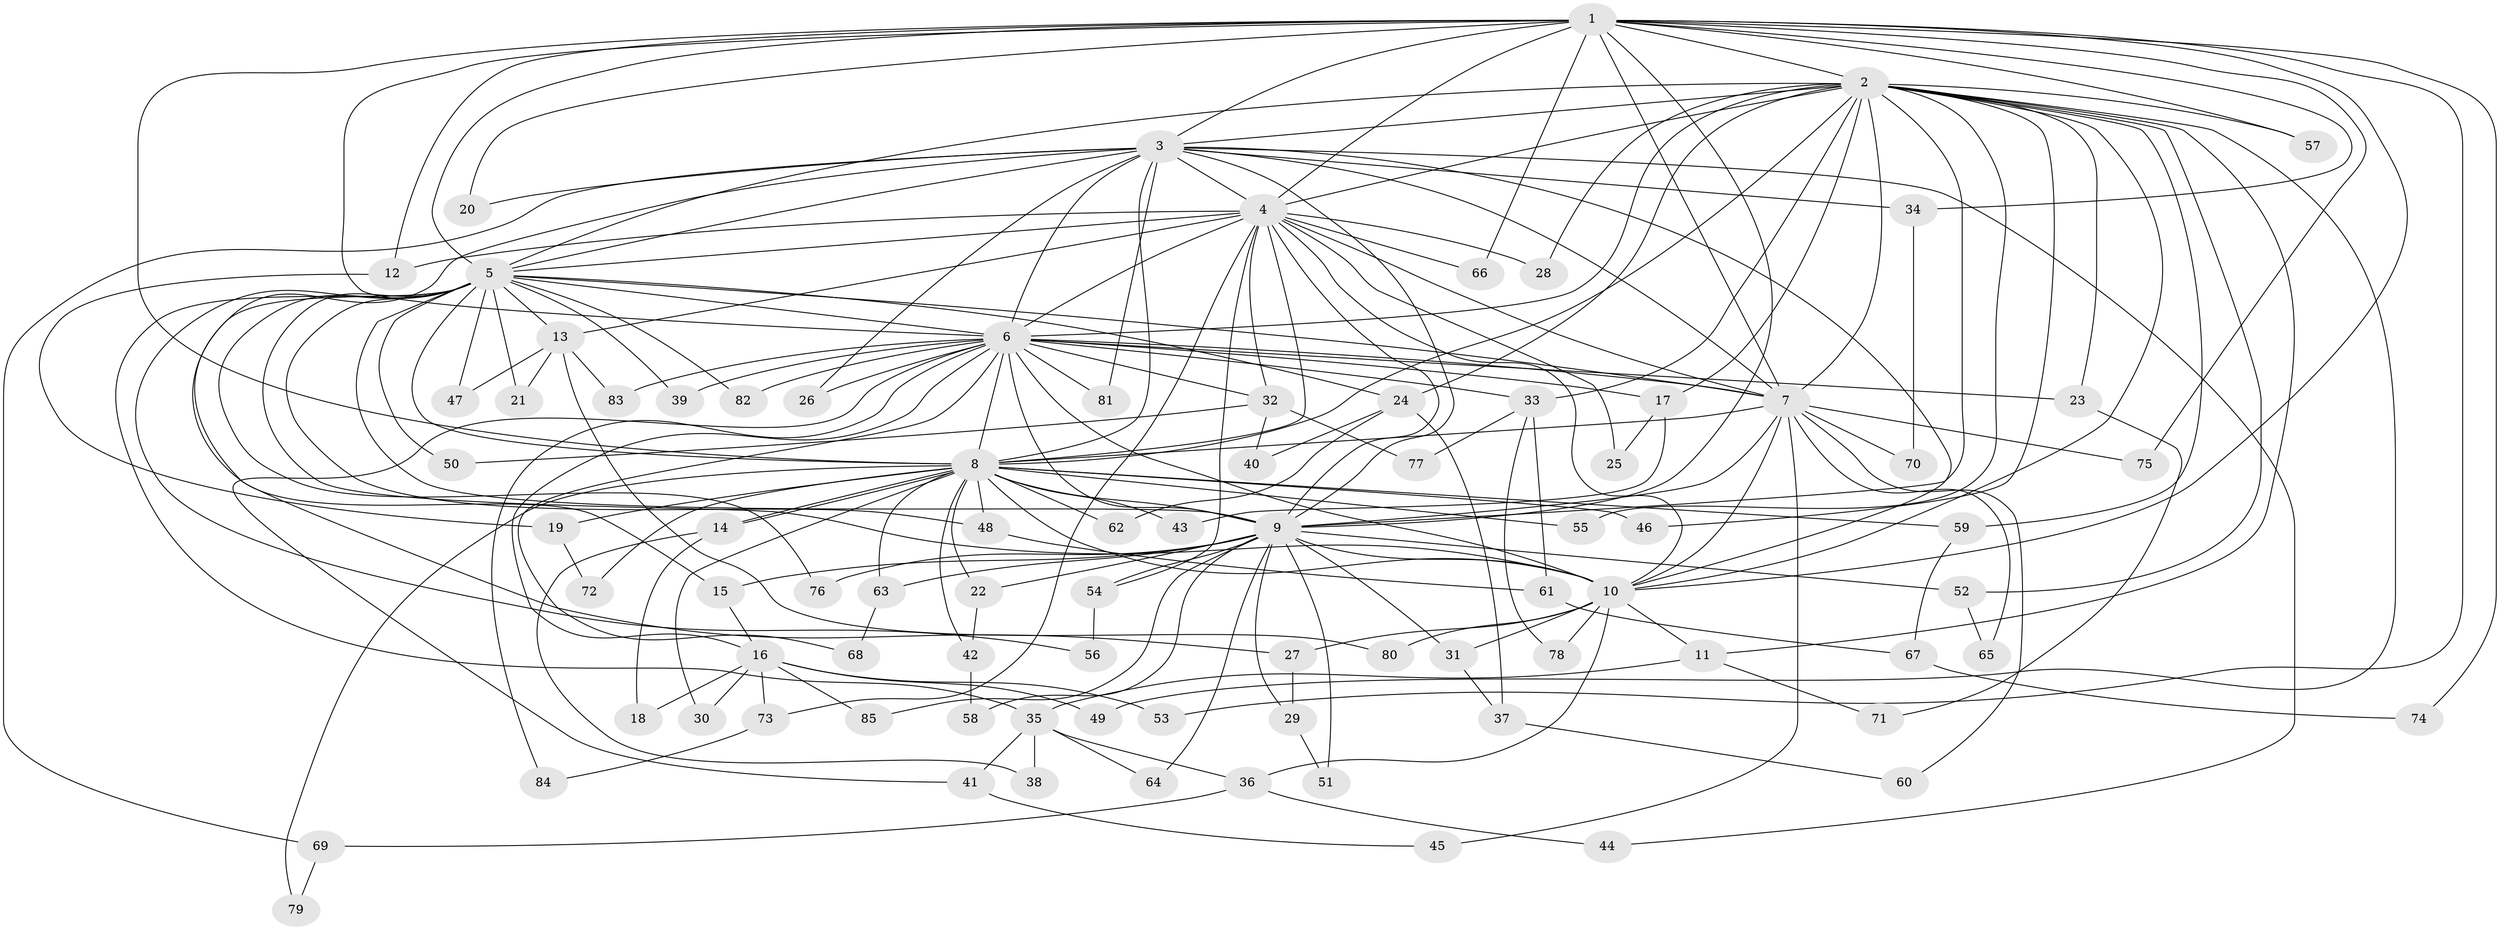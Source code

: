 // coarse degree distribution, {12: 0.01639344262295082, 20: 0.03278688524590164, 13: 0.03278688524590164, 27: 0.01639344262295082, 11: 0.01639344262295082, 18: 0.01639344262295082, 4: 0.03278688524590164, 3: 0.2786885245901639, 6: 0.04918032786885246, 8: 0.01639344262295082, 2: 0.4426229508196721, 7: 0.01639344262295082, 1: 0.01639344262295082, 5: 0.01639344262295082}
// Generated by graph-tools (version 1.1) at 2025/49/03/04/25 22:49:31]
// undirected, 85 vertices, 195 edges
graph export_dot {
  node [color=gray90,style=filled];
  1;
  2;
  3;
  4;
  5;
  6;
  7;
  8;
  9;
  10;
  11;
  12;
  13;
  14;
  15;
  16;
  17;
  18;
  19;
  20;
  21;
  22;
  23;
  24;
  25;
  26;
  27;
  28;
  29;
  30;
  31;
  32;
  33;
  34;
  35;
  36;
  37;
  38;
  39;
  40;
  41;
  42;
  43;
  44;
  45;
  46;
  47;
  48;
  49;
  50;
  51;
  52;
  53;
  54;
  55;
  56;
  57;
  58;
  59;
  60;
  61;
  62;
  63;
  64;
  65;
  66;
  67;
  68;
  69;
  70;
  71;
  72;
  73;
  74;
  75;
  76;
  77;
  78;
  79;
  80;
  81;
  82;
  83;
  84;
  85;
  1 -- 2;
  1 -- 3;
  1 -- 4;
  1 -- 5;
  1 -- 6;
  1 -- 7;
  1 -- 8;
  1 -- 9;
  1 -- 10;
  1 -- 12;
  1 -- 20;
  1 -- 34;
  1 -- 53;
  1 -- 57;
  1 -- 66;
  1 -- 74;
  1 -- 75;
  2 -- 3;
  2 -- 4;
  2 -- 5;
  2 -- 6;
  2 -- 7;
  2 -- 8;
  2 -- 9;
  2 -- 10;
  2 -- 11;
  2 -- 17;
  2 -- 23;
  2 -- 24;
  2 -- 28;
  2 -- 33;
  2 -- 46;
  2 -- 49;
  2 -- 52;
  2 -- 55;
  2 -- 57;
  2 -- 59;
  3 -- 4;
  3 -- 5;
  3 -- 6;
  3 -- 7;
  3 -- 8;
  3 -- 9;
  3 -- 10;
  3 -- 15;
  3 -- 20;
  3 -- 26;
  3 -- 34;
  3 -- 44;
  3 -- 69;
  3 -- 81;
  4 -- 5;
  4 -- 6;
  4 -- 7;
  4 -- 8;
  4 -- 9;
  4 -- 10;
  4 -- 12;
  4 -- 13;
  4 -- 25;
  4 -- 28;
  4 -- 32;
  4 -- 54;
  4 -- 66;
  4 -- 73;
  5 -- 6;
  5 -- 7;
  5 -- 8;
  5 -- 9;
  5 -- 10;
  5 -- 13;
  5 -- 21;
  5 -- 24;
  5 -- 27;
  5 -- 35;
  5 -- 39;
  5 -- 47;
  5 -- 48;
  5 -- 50;
  5 -- 56;
  5 -- 76;
  5 -- 82;
  6 -- 7;
  6 -- 8;
  6 -- 9;
  6 -- 10;
  6 -- 16;
  6 -- 17;
  6 -- 23;
  6 -- 26;
  6 -- 32;
  6 -- 33;
  6 -- 39;
  6 -- 41;
  6 -- 68;
  6 -- 81;
  6 -- 82;
  6 -- 83;
  6 -- 84;
  7 -- 8;
  7 -- 9;
  7 -- 10;
  7 -- 45;
  7 -- 60;
  7 -- 65;
  7 -- 70;
  7 -- 75;
  8 -- 9;
  8 -- 10;
  8 -- 14;
  8 -- 14;
  8 -- 19;
  8 -- 22;
  8 -- 30;
  8 -- 42;
  8 -- 43;
  8 -- 46;
  8 -- 48;
  8 -- 55;
  8 -- 59;
  8 -- 62;
  8 -- 63;
  8 -- 72;
  8 -- 79;
  9 -- 10;
  9 -- 15;
  9 -- 22;
  9 -- 29;
  9 -- 31;
  9 -- 51;
  9 -- 52;
  9 -- 54;
  9 -- 58;
  9 -- 63;
  9 -- 64;
  9 -- 76;
  9 -- 85;
  10 -- 11;
  10 -- 27;
  10 -- 31;
  10 -- 36;
  10 -- 78;
  10 -- 80;
  11 -- 35;
  11 -- 71;
  12 -- 19;
  13 -- 21;
  13 -- 47;
  13 -- 80;
  13 -- 83;
  14 -- 18;
  14 -- 38;
  15 -- 16;
  16 -- 18;
  16 -- 30;
  16 -- 49;
  16 -- 53;
  16 -- 73;
  16 -- 85;
  17 -- 25;
  17 -- 43;
  19 -- 72;
  22 -- 42;
  23 -- 71;
  24 -- 37;
  24 -- 40;
  24 -- 62;
  27 -- 29;
  29 -- 51;
  31 -- 37;
  32 -- 40;
  32 -- 50;
  32 -- 77;
  33 -- 61;
  33 -- 77;
  33 -- 78;
  34 -- 70;
  35 -- 36;
  35 -- 38;
  35 -- 41;
  35 -- 64;
  36 -- 44;
  36 -- 69;
  37 -- 60;
  41 -- 45;
  42 -- 58;
  48 -- 61;
  52 -- 65;
  54 -- 56;
  59 -- 67;
  61 -- 67;
  63 -- 68;
  67 -- 74;
  69 -- 79;
  73 -- 84;
}
